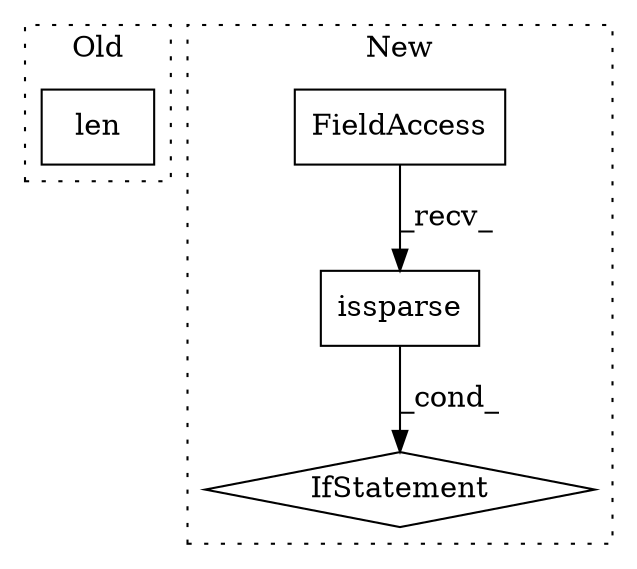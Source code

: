 digraph G {
subgraph cluster0 {
1 [label="len" a="32" s="1196,1203" l="4,1" shape="box"];
label = "Old";
style="dotted";
}
subgraph cluster1 {
2 [label="issparse" a="32" s="1251,1263" l="9,1" shape="box"];
3 [label="IfStatement" a="25" s="1234,1264" l="4,2" shape="diamond"];
4 [label="FieldAccess" a="22" s="1238" l="12" shape="box"];
label = "New";
style="dotted";
}
2 -> 3 [label="_cond_"];
4 -> 2 [label="_recv_"];
}